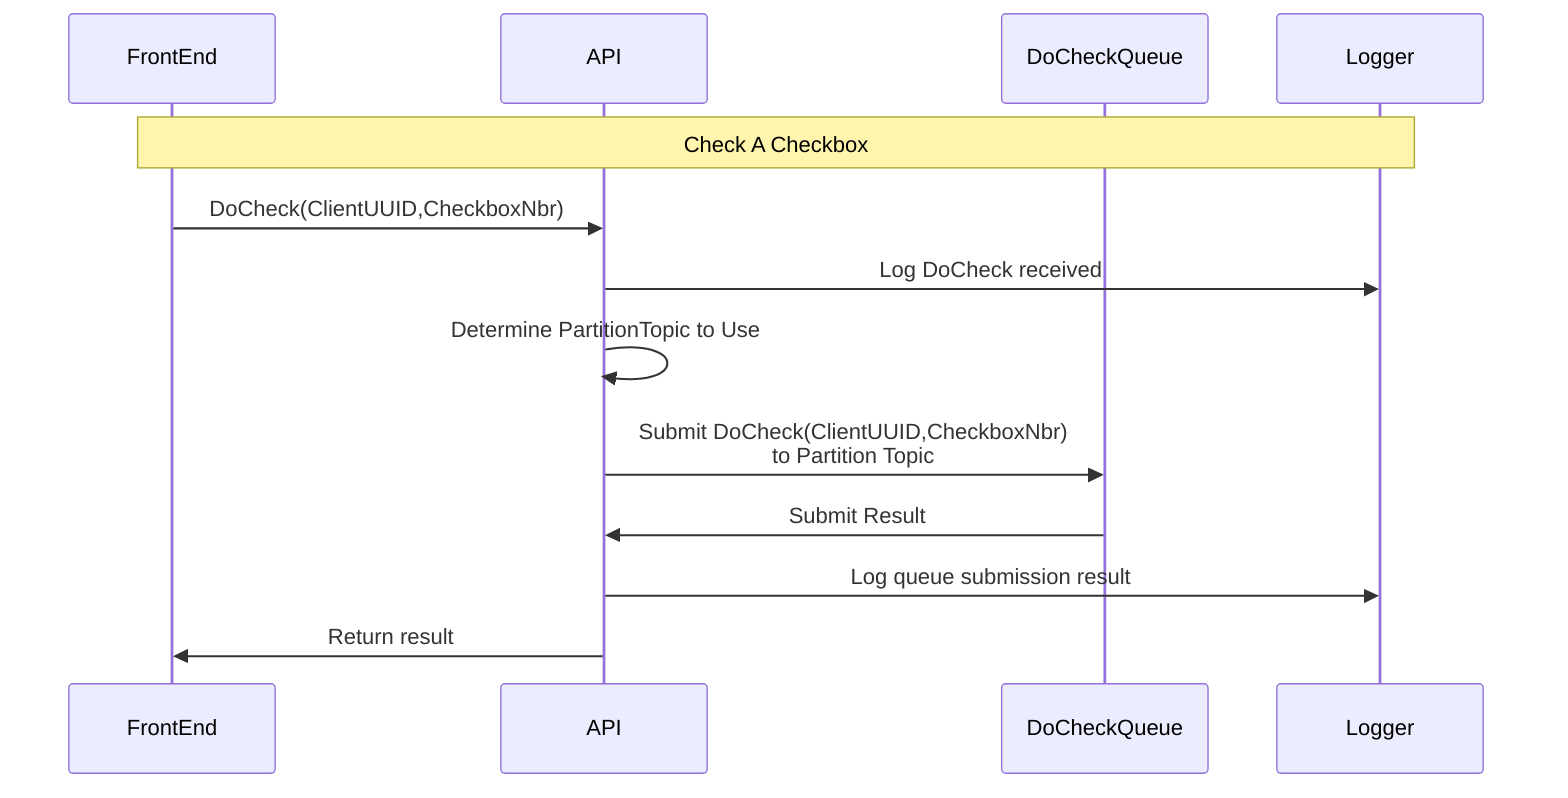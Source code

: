sequenceDiagram
    participant FrontEnd
    participant API
    participant DoCheckQueue
    participant Logger
    Note over FrontEnd,Logger: Check A Checkbox
    FrontEnd->>API: DoCheck(ClientUUID,CheckboxNbr)
    API->>Logger: Log DoCheck received
    API->>API: Determine PartitionTopic to Use
    API->>DoCheckQueue: Submit DoCheck(ClientUUID,CheckboxNbr)<br />to Partition Topic
    DoCheckQueue->>API: Submit Result
    API->>Logger: Log queue submission result
    API->>FrontEnd: Return result
